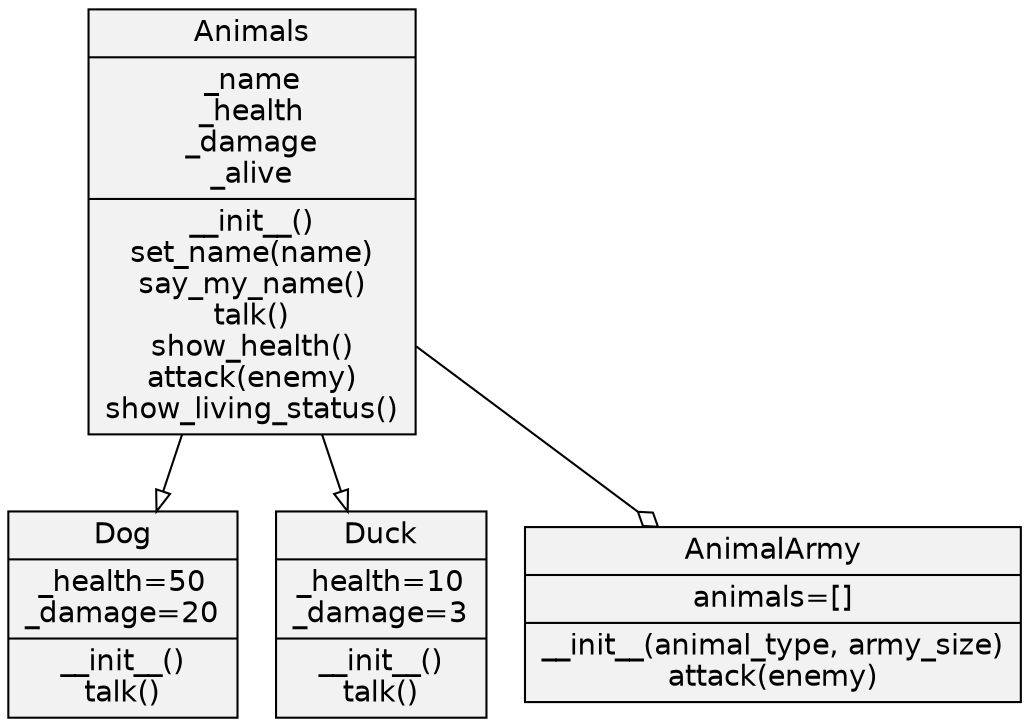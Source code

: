 digraph hierarchy {
    
    rankdir = BT
    node[shape=record,style=filled,fillcolor=gray95,fontname="helvetica"]
    edge[dir=back, arrowtail=empty,]

    Animals[label="{Animals|_name\n_health\n_damage\n_alive|__init__()\nset_name(name)\nsay_my_name()\ntalk()\nshow_health()\nattack(enemy)\nshow_living_status()}"]
    Dog[label="{Dog|_health=50\n_damage=20|__init__()\ntalk()}"]
    Duck[label="{Duck|_health=10\n_damage=3|__init__()\ntalk()}"]
    AnimalArmy[label="{AnimalArmy|animals=[]|__init__(animal_type, army_size)\nattack(enemy)}"]

    AnimalArmy -> Animals [constraint=false, arrowtail=odiamond]
    
    Dog -> Animals
    Duck -> Animals


}
